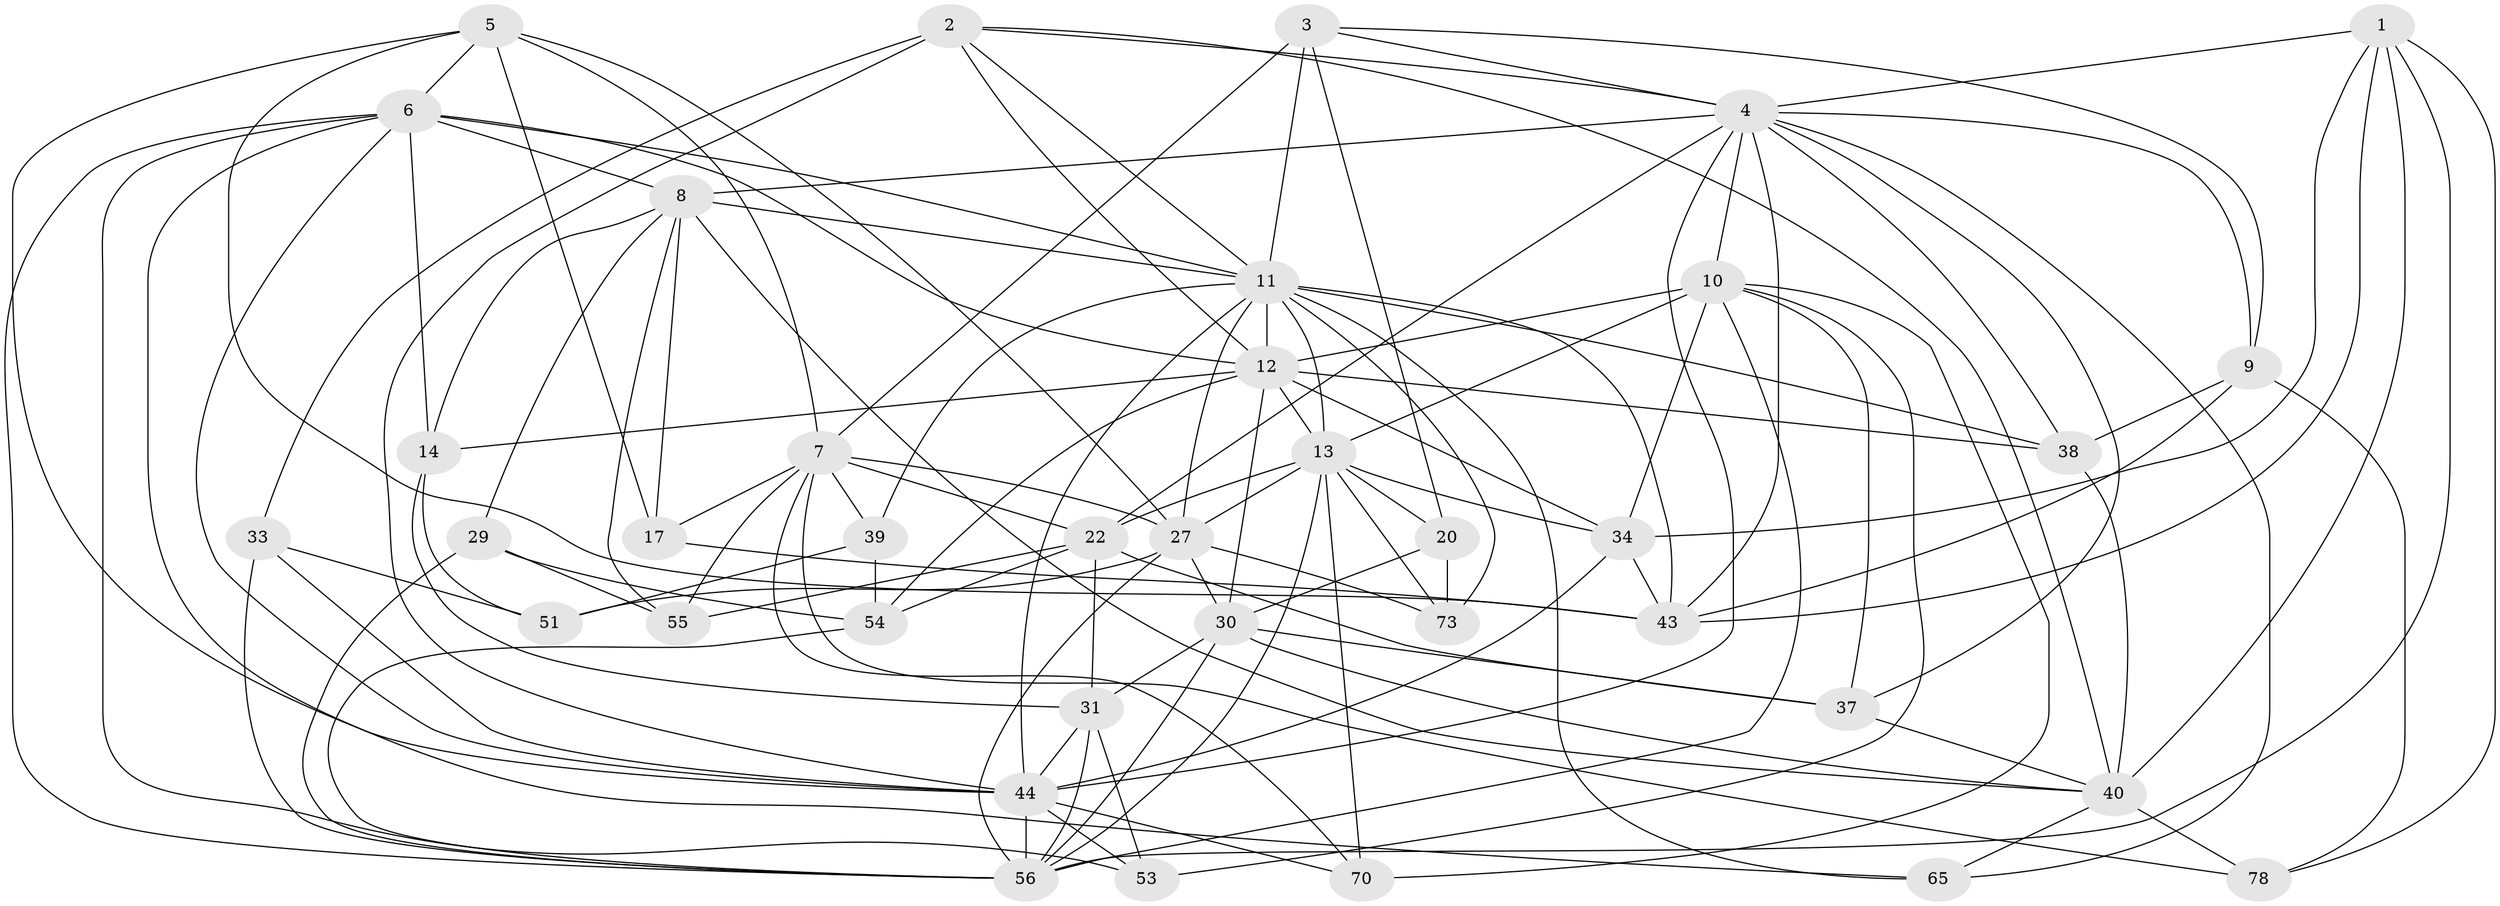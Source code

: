 // original degree distribution, {4: 1.0}
// Generated by graph-tools (version 1.1) at 2025/20/03/04/25 18:20:51]
// undirected, 38 vertices, 123 edges
graph export_dot {
graph [start="1"]
  node [color=gray90,style=filled];
  1 [super="+89"];
  2 [super="+64"];
  3 [super="+87"];
  4 [super="+24+60+94"];
  5 [super="+81"];
  6 [super="+15"];
  7 [super="+57+18"];
  8 [super="+46"];
  9 [super="+19"];
  10 [super="+76+66"];
  11 [super="+16"];
  12 [super="+21"];
  13 [super="+25+23+49"];
  14 [super="+68"];
  17;
  20;
  22 [super="+85+42"];
  27 [super="+79"];
  29;
  30 [super="+86+50"];
  31 [super="+93"];
  33;
  34 [super="+80"];
  37 [super="+45"];
  38 [super="+58"];
  39;
  40 [super="+48"];
  43 [super="+63+67"];
  44 [super="+72+47"];
  51;
  53;
  54 [super="+69"];
  55;
  56 [super="+62"];
  65;
  70;
  73;
  78;
  1 -- 78;
  1 -- 43;
  1 -- 4;
  1 -- 34;
  1 -- 40;
  1 -- 56;
  2 -- 33;
  2 -- 44;
  2 -- 40;
  2 -- 4;
  2 -- 12;
  2 -- 11;
  3 -- 7 [weight=2];
  3 -- 9;
  3 -- 20;
  3 -- 4;
  3 -- 11;
  4 -- 65;
  4 -- 22;
  4 -- 38;
  4 -- 10;
  4 -- 9;
  4 -- 44;
  4 -- 8;
  4 -- 43;
  4 -- 37;
  5 -- 17;
  5 -- 6;
  5 -- 7;
  5 -- 43;
  5 -- 27;
  5 -- 44;
  6 -- 53;
  6 -- 65;
  6 -- 44;
  6 -- 12;
  6 -- 14 [weight=2];
  6 -- 8;
  6 -- 56;
  6 -- 11;
  7 -- 17;
  7 -- 70;
  7 -- 39;
  7 -- 55;
  7 -- 27;
  7 -- 78;
  7 -- 22;
  8 -- 55;
  8 -- 17;
  8 -- 29;
  8 -- 14;
  8 -- 40;
  8 -- 11;
  9 -- 78;
  9 -- 43 [weight=2];
  9 -- 38;
  10 -- 70;
  10 -- 53;
  10 -- 37;
  10 -- 12;
  10 -- 13;
  10 -- 34;
  10 -- 56;
  11 -- 65;
  11 -- 43;
  11 -- 27;
  11 -- 38 [weight=2];
  11 -- 73;
  11 -- 39;
  11 -- 12 [weight=3];
  11 -- 13;
  11 -- 44;
  12 -- 14;
  12 -- 34;
  12 -- 38;
  12 -- 13;
  12 -- 54;
  12 -- 30;
  13 -- 34;
  13 -- 70;
  13 -- 20;
  13 -- 27;
  13 -- 22;
  13 -- 73;
  13 -- 56;
  14 -- 51;
  14 -- 31;
  17 -- 43;
  20 -- 73;
  20 -- 30;
  22 -- 54 [weight=2];
  22 -- 55;
  22 -- 31;
  22 -- 37;
  27 -- 51;
  27 -- 73;
  27 -- 30;
  27 -- 56;
  29 -- 55;
  29 -- 54;
  29 -- 56;
  30 -- 37 [weight=2];
  30 -- 31;
  30 -- 56;
  30 -- 40;
  31 -- 53;
  31 -- 44;
  31 -- 56;
  33 -- 56;
  33 -- 51;
  33 -- 44;
  34 -- 44;
  34 -- 43;
  37 -- 40;
  38 -- 40;
  39 -- 51;
  39 -- 54;
  40 -- 78;
  40 -- 65;
  44 -- 70;
  44 -- 53;
  44 -- 56 [weight=2];
  54 -- 56;
}
